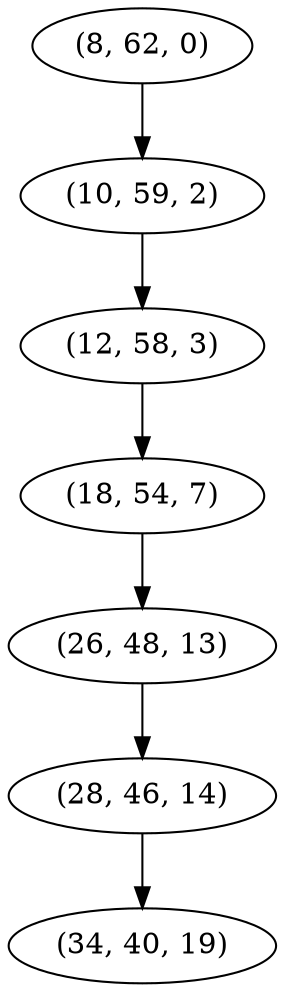 digraph tree {
    "(8, 62, 0)";
    "(10, 59, 2)";
    "(12, 58, 3)";
    "(18, 54, 7)";
    "(26, 48, 13)";
    "(28, 46, 14)";
    "(34, 40, 19)";
    "(8, 62, 0)" -> "(10, 59, 2)";
    "(10, 59, 2)" -> "(12, 58, 3)";
    "(12, 58, 3)" -> "(18, 54, 7)";
    "(18, 54, 7)" -> "(26, 48, 13)";
    "(26, 48, 13)" -> "(28, 46, 14)";
    "(28, 46, 14)" -> "(34, 40, 19)";
}
